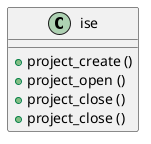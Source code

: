 '-- 
'-- Copyright (C) 2020 TclHdl
'--
'-- This is free software, licensed under the GNU General Public License v2.
'-- See /LICENSE for more information.
'--

@startuml

class ise {
+project_create ()
+project_open ()
+project_close ()
+project_close ()
}


@enduml
